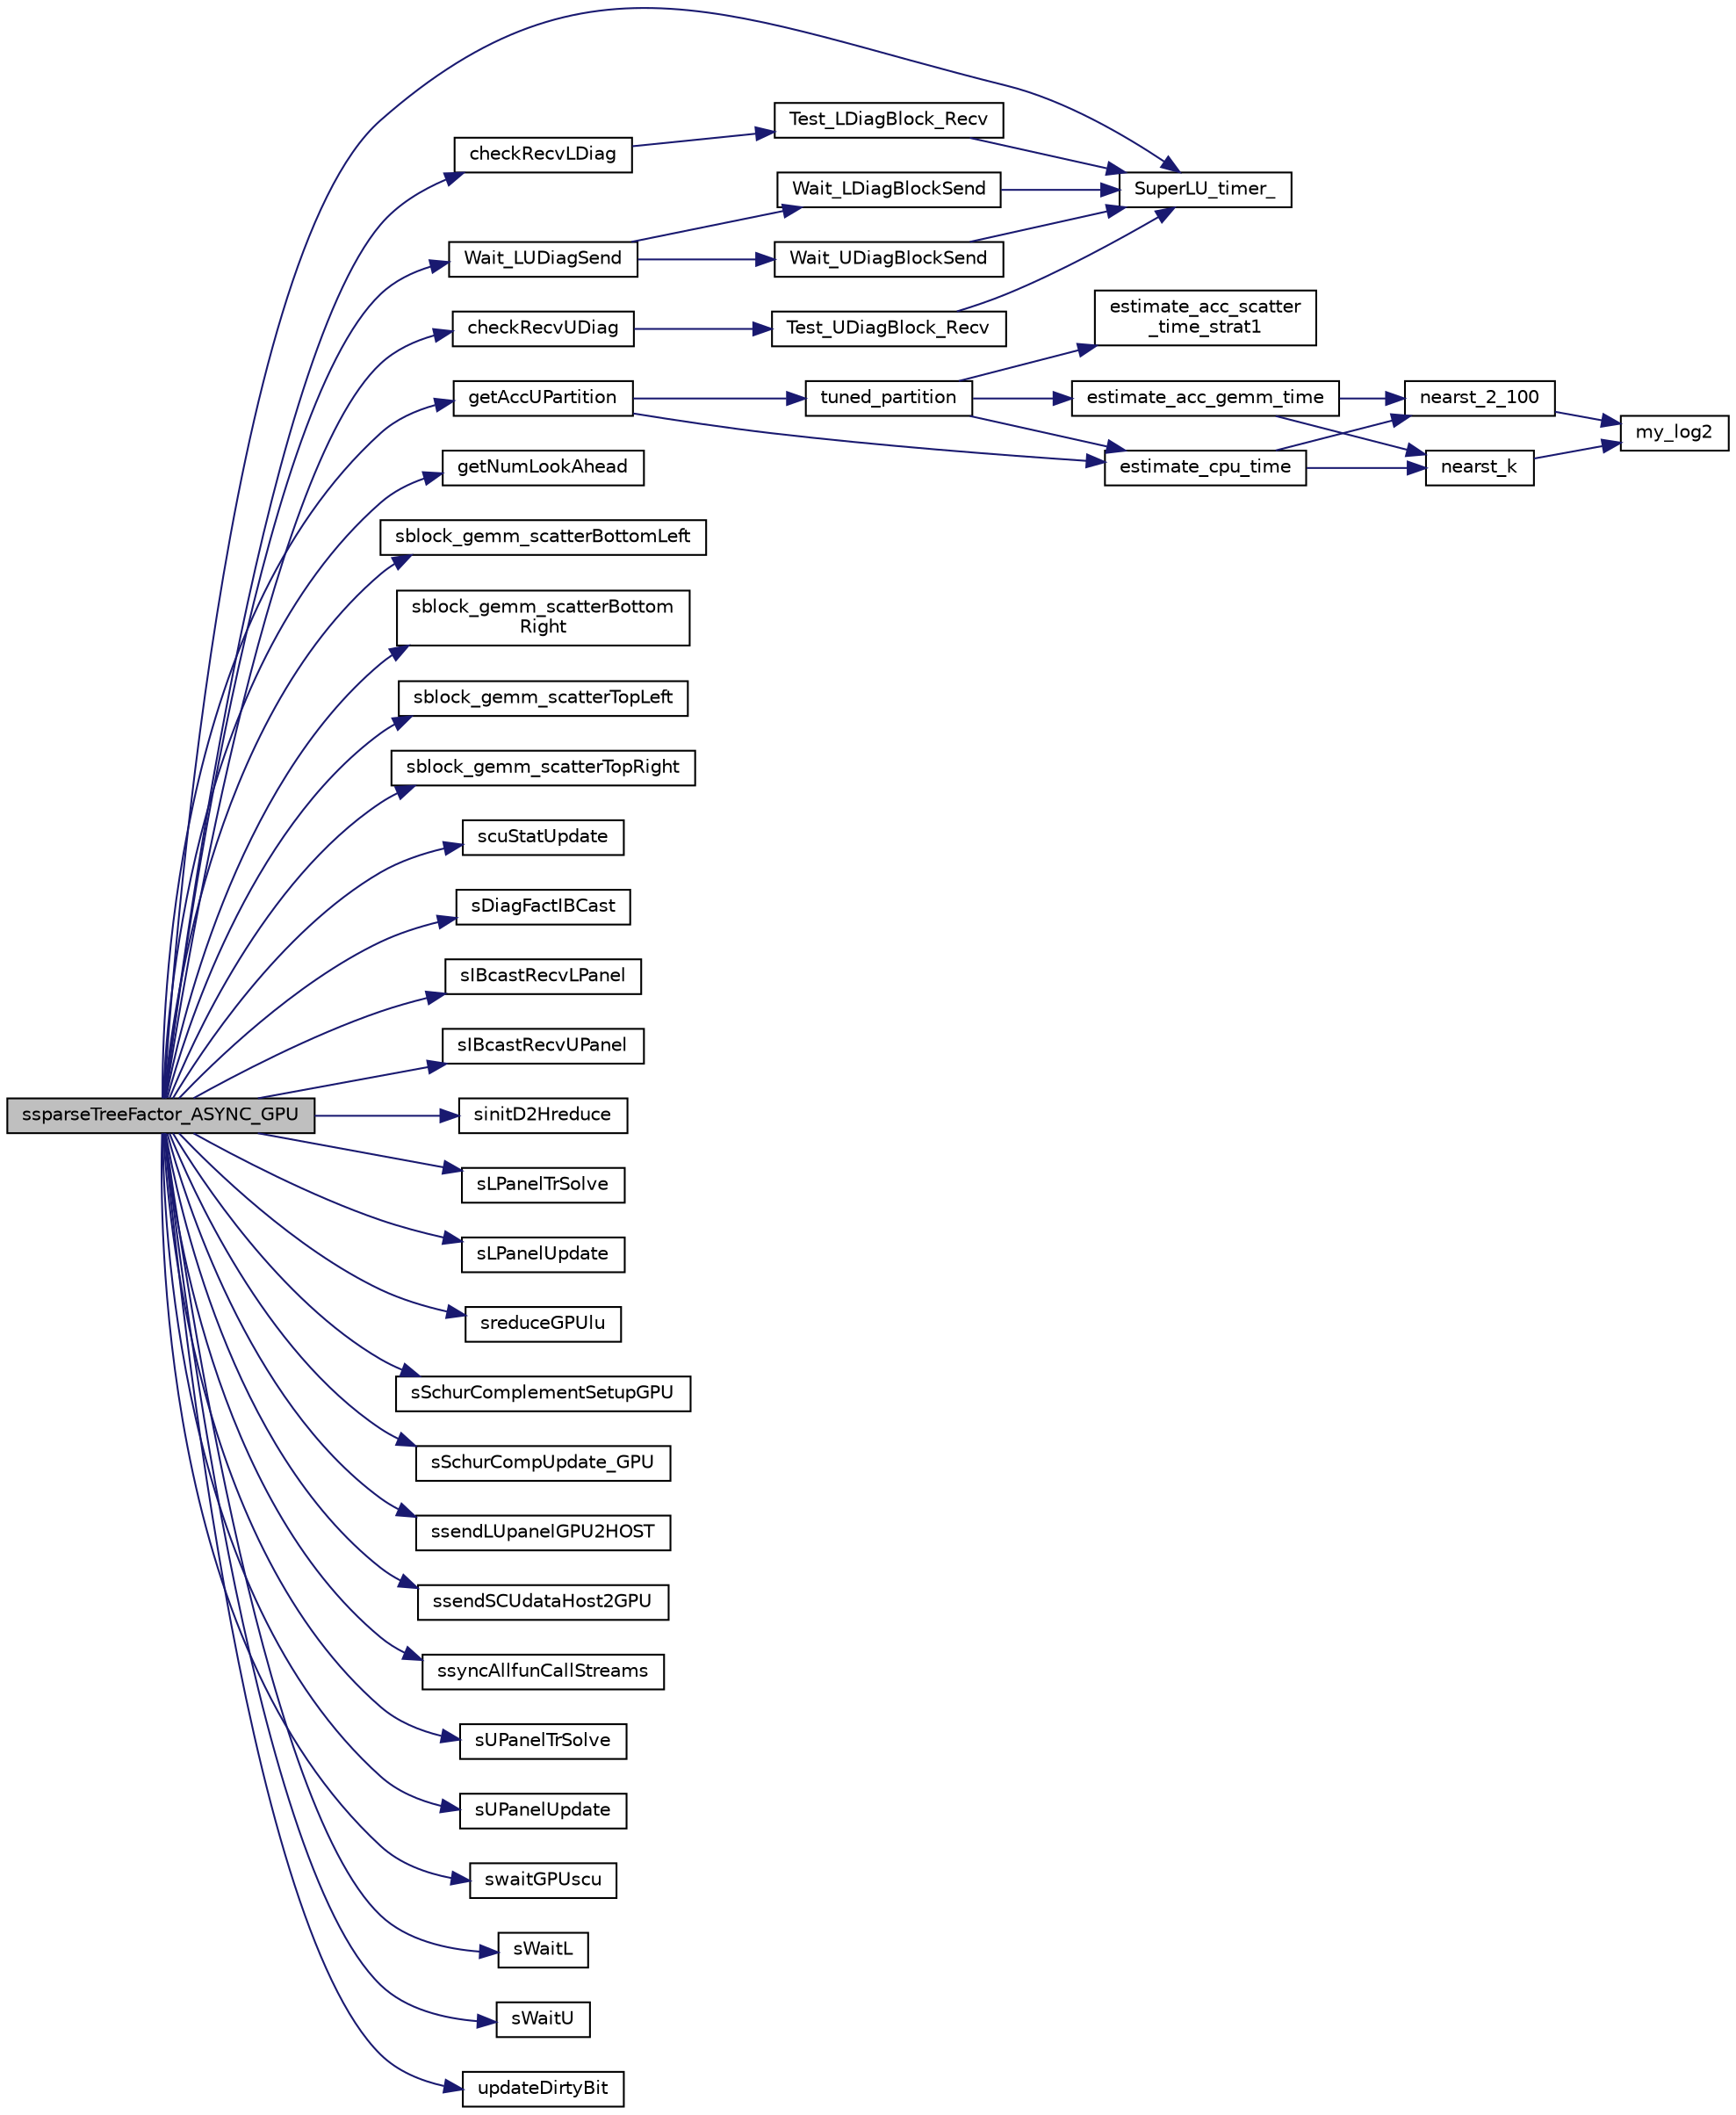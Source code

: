 digraph "ssparseTreeFactor_ASYNC_GPU"
{
 // LATEX_PDF_SIZE
  edge [fontname="Helvetica",fontsize="10",labelfontname="Helvetica",labelfontsize="10"];
  node [fontname="Helvetica",fontsize="10",shape=record];
  rankdir="LR";
  Node1 [label="ssparseTreeFactor_ASYNC_GPU",height=0.2,width=0.4,color="black", fillcolor="grey75", style="filled", fontcolor="black",tooltip=" "];
  Node1 -> Node2 [color="midnightblue",fontsize="10",style="solid",fontname="Helvetica"];
  Node2 [label="checkRecvLDiag",height=0.2,width=0.4,color="black", fillcolor="white", style="filled",URL="$superlu__ddefs_8h.html#ae1b1a992117ecdad50408ff53d2a9b32",tooltip=" "];
  Node2 -> Node3 [color="midnightblue",fontsize="10",style="solid",fontname="Helvetica"];
  Node3 [label="Test_LDiagBlock_Recv",height=0.2,width=0.4,color="black", fillcolor="white", style="filled",URL="$communication__aux_8c.html#aad4ce4028fdd1e2fec51eff789c56764",tooltip=" "];
  Node3 -> Node4 [color="midnightblue",fontsize="10",style="solid",fontname="Helvetica"];
  Node4 [label="SuperLU_timer_",height=0.2,width=0.4,color="black", fillcolor="white", style="filled",URL="$superlu__timer_8c.html#a0c6777573bbfe81917cd381e0090d355",tooltip=" "];
  Node1 -> Node5 [color="midnightblue",fontsize="10",style="solid",fontname="Helvetica"];
  Node5 [label="checkRecvUDiag",height=0.2,width=0.4,color="black", fillcolor="white", style="filled",URL="$superlu__ddefs_8h.html#a4cc7924463ff2c61e98183e82d4a2578",tooltip=" "];
  Node5 -> Node6 [color="midnightblue",fontsize="10",style="solid",fontname="Helvetica"];
  Node6 [label="Test_UDiagBlock_Recv",height=0.2,width=0.4,color="black", fillcolor="white", style="filled",URL="$communication__aux_8c.html#a98d3ea479e5565b51c93dc9b8196ddd0",tooltip=" "];
  Node6 -> Node4 [color="midnightblue",fontsize="10",style="solid",fontname="Helvetica"];
  Node1 -> Node7 [color="midnightblue",fontsize="10",style="solid",fontname="Helvetica"];
  Node7 [label="getAccUPartition",height=0.2,width=0.4,color="black", fillcolor="white", style="filled",URL="$treeFactorizationGPU_8c.html#a37f527417c781743ac1259ddc7b27b89",tooltip=" "];
  Node7 -> Node8 [color="midnightblue",fontsize="10",style="solid",fontname="Helvetica"];
  Node8 [label="estimate_cpu_time",height=0.2,width=0.4,color="black", fillcolor="white", style="filled",URL="$acc__aux_8c.html#a42269d6231c482b79011d002b477b750",tooltip=" "];
  Node8 -> Node9 [color="midnightblue",fontsize="10",style="solid",fontname="Helvetica"];
  Node9 [label="nearst_2_100",height=0.2,width=0.4,color="black", fillcolor="white", style="filled",URL="$acc__aux_8c.html#a9c8594bfab1d7ae3d0e48ba313fa7408",tooltip=" "];
  Node9 -> Node10 [color="midnightblue",fontsize="10",style="solid",fontname="Helvetica"];
  Node10 [label="my_log2",height=0.2,width=0.4,color="black", fillcolor="white", style="filled",URL="$acc__aux_8c.html#a110763c341da4524bdaf1c197b11287c",tooltip=" "];
  Node8 -> Node11 [color="midnightblue",fontsize="10",style="solid",fontname="Helvetica"];
  Node11 [label="nearst_k",height=0.2,width=0.4,color="black", fillcolor="white", style="filled",URL="$acc__aux_8c.html#acade49941875d93179660bfc1c55c003",tooltip=" "];
  Node11 -> Node10 [color="midnightblue",fontsize="10",style="solid",fontname="Helvetica"];
  Node7 -> Node12 [color="midnightblue",fontsize="10",style="solid",fontname="Helvetica"];
  Node12 [label="tuned_partition",height=0.2,width=0.4,color="black", fillcolor="white", style="filled",URL="$acc__aux_8c.html#a23ffa8bc814947ba5f02ef76879ef8de",tooltip=" "];
  Node12 -> Node13 [color="midnightblue",fontsize="10",style="solid",fontname="Helvetica"];
  Node13 [label="estimate_acc_gemm_time",height=0.2,width=0.4,color="black", fillcolor="white", style="filled",URL="$acc__aux_8c.html#afe8d1a18f44f49fdd6bd574550e6c828",tooltip=" "];
  Node13 -> Node9 [color="midnightblue",fontsize="10",style="solid",fontname="Helvetica"];
  Node13 -> Node11 [color="midnightblue",fontsize="10",style="solid",fontname="Helvetica"];
  Node12 -> Node14 [color="midnightblue",fontsize="10",style="solid",fontname="Helvetica"];
  Node14 [label="estimate_acc_scatter\l_time_strat1",height=0.2,width=0.4,color="black", fillcolor="white", style="filled",URL="$acc__aux_8c.html#a4c18f0c846606fc7a43c000bb107b650",tooltip=" "];
  Node12 -> Node8 [color="midnightblue",fontsize="10",style="solid",fontname="Helvetica"];
  Node1 -> Node15 [color="midnightblue",fontsize="10",style="solid",fontname="Helvetica"];
  Node15 [label="getNumLookAhead",height=0.2,width=0.4,color="black", fillcolor="white", style="filled",URL="$superlu__defs_8h.html#a7c7c25ad328cac2249ec07b230eb5529",tooltip=" "];
  Node1 -> Node16 [color="midnightblue",fontsize="10",style="solid",fontname="Helvetica"];
  Node16 [label="sblock_gemm_scatterBottomLeft",height=0.2,width=0.4,color="black", fillcolor="white", style="filled",URL="$superlu__sdefs_8h.html#aa4a030fc54efc2b0f870e6bb88d7b72b",tooltip=" "];
  Node1 -> Node17 [color="midnightblue",fontsize="10",style="solid",fontname="Helvetica"];
  Node17 [label="sblock_gemm_scatterBottom\lRight",height=0.2,width=0.4,color="black", fillcolor="white", style="filled",URL="$superlu__sdefs_8h.html#a501f6a6a06578194200a7ebae1c27bff",tooltip=" "];
  Node1 -> Node18 [color="midnightblue",fontsize="10",style="solid",fontname="Helvetica"];
  Node18 [label="sblock_gemm_scatterTopLeft",height=0.2,width=0.4,color="black", fillcolor="white", style="filled",URL="$superlu__sdefs_8h.html#a3f2bd8ee2c13bf05f7fa40a54b80d340",tooltip=" "];
  Node1 -> Node19 [color="midnightblue",fontsize="10",style="solid",fontname="Helvetica"];
  Node19 [label="sblock_gemm_scatterTopRight",height=0.2,width=0.4,color="black", fillcolor="white", style="filled",URL="$superlu__sdefs_8h.html#a56244f8e1e3c84cd90e1d17c19ac7e06",tooltip=" "];
  Node1 -> Node20 [color="midnightblue",fontsize="10",style="solid",fontname="Helvetica"];
  Node20 [label="scuStatUpdate",height=0.2,width=0.4,color="black", fillcolor="white", style="filled",URL="$sec__structs_8c.html#a23632b3331d8d29261d1e1a5c8be9eb1",tooltip=" "];
  Node1 -> Node21 [color="midnightblue",fontsize="10",style="solid",fontname="Helvetica"];
  Node21 [label="sDiagFactIBCast",height=0.2,width=0.4,color="black", fillcolor="white", style="filled",URL="$superlu__sdefs_8h.html#a2b98cc208f1a3f5dae2744e88da8e0fd",tooltip=" "];
  Node1 -> Node22 [color="midnightblue",fontsize="10",style="solid",fontname="Helvetica"];
  Node22 [label="sIBcastRecvLPanel",height=0.2,width=0.4,color="black", fillcolor="white", style="filled",URL="$superlu__sdefs_8h.html#af6e795a1cb316204da51ad4c2e287fac",tooltip=" "];
  Node1 -> Node23 [color="midnightblue",fontsize="10",style="solid",fontname="Helvetica"];
  Node23 [label="sIBcastRecvUPanel",height=0.2,width=0.4,color="black", fillcolor="white", style="filled",URL="$superlu__sdefs_8h.html#a3f6555a8411be8ca6f237775a87a4f95",tooltip=" "];
  Node1 -> Node24 [color="midnightblue",fontsize="10",style="solid",fontname="Helvetica"];
  Node24 [label="sinitD2Hreduce",height=0.2,width=0.4,color="black", fillcolor="white", style="filled",URL="$slustruct__gpu_8h.html#a861d630931a0cbb56e0fa1d4e7ea4047",tooltip=" "];
  Node1 -> Node25 [color="midnightblue",fontsize="10",style="solid",fontname="Helvetica"];
  Node25 [label="sLPanelTrSolve",height=0.2,width=0.4,color="black", fillcolor="white", style="filled",URL="$superlu__sdefs_8h.html#ae31e6d210e0a8f2f9ea29c9b446cd248",tooltip=" "];
  Node1 -> Node26 [color="midnightblue",fontsize="10",style="solid",fontname="Helvetica"];
  Node26 [label="sLPanelUpdate",height=0.2,width=0.4,color="black", fillcolor="white", style="filled",URL="$superlu__sdefs_8h.html#a7b029183554050d29bab032d246251e8",tooltip=" "];
  Node1 -> Node27 [color="midnightblue",fontsize="10",style="solid",fontname="Helvetica"];
  Node27 [label="sreduceGPUlu",height=0.2,width=0.4,color="black", fillcolor="white", style="filled",URL="$slustruct__gpu_8h.html#a0927cbd65a7972cf04a88ccef789b194",tooltip=" "];
  Node1 -> Node28 [color="midnightblue",fontsize="10",style="solid",fontname="Helvetica"];
  Node28 [label="sSchurComplementSetupGPU",height=0.2,width=0.4,color="black", fillcolor="white", style="filled",URL="$superlu__sdefs_8h.html#a9c19274599627468be714028b96561db",tooltip=" "];
  Node1 -> Node29 [color="midnightblue",fontsize="10",style="solid",fontname="Helvetica"];
  Node29 [label="sSchurCompUpdate_GPU",height=0.2,width=0.4,color="black", fillcolor="white", style="filled",URL="$slustruct__gpu_8h.html#a669b7f25a5b2d01f954ceac4dbec9a3f",tooltip=" "];
  Node1 -> Node30 [color="midnightblue",fontsize="10",style="solid",fontname="Helvetica"];
  Node30 [label="ssendLUpanelGPU2HOST",height=0.2,width=0.4,color="black", fillcolor="white", style="filled",URL="$slustruct__gpu_8h.html#a9fd09301d0d7e48991a5ef066ceb6fe6",tooltip=" "];
  Node1 -> Node31 [color="midnightblue",fontsize="10",style="solid",fontname="Helvetica"];
  Node31 [label="ssendSCUdataHost2GPU",height=0.2,width=0.4,color="black", fillcolor="white", style="filled",URL="$slustruct__gpu_8h.html#a5156594554c4e70f9b9c36ad620bbee8",tooltip=" "];
  Node1 -> Node32 [color="midnightblue",fontsize="10",style="solid",fontname="Helvetica"];
  Node32 [label="ssyncAllfunCallStreams",height=0.2,width=0.4,color="black", fillcolor="white", style="filled",URL="$slustruct__gpu_8h.html#ace6cbf78dd2d3fc1de79b793ed504a74",tooltip=" "];
  Node1 -> Node33 [color="midnightblue",fontsize="10",style="solid",fontname="Helvetica"];
  Node33 [label="sUPanelTrSolve",height=0.2,width=0.4,color="black", fillcolor="white", style="filled",URL="$superlu__sdefs_8h.html#a90f5fd7dbe8bfffdef182c26a371853b",tooltip=" "];
  Node1 -> Node34 [color="midnightblue",fontsize="10",style="solid",fontname="Helvetica"];
  Node34 [label="sUPanelUpdate",height=0.2,width=0.4,color="black", fillcolor="white", style="filled",URL="$superlu__sdefs_8h.html#a7c0ef29f86ed22a3e47d2b887b1f94d8",tooltip=" "];
  Node1 -> Node4 [color="midnightblue",fontsize="10",style="solid",fontname="Helvetica"];
  Node1 -> Node35 [color="midnightblue",fontsize="10",style="solid",fontname="Helvetica"];
  Node35 [label="swaitGPUscu",height=0.2,width=0.4,color="black", fillcolor="white", style="filled",URL="$slustruct__gpu_8h.html#a43f0bf131dadea66050cb02f015ba6a8",tooltip=" "];
  Node1 -> Node36 [color="midnightblue",fontsize="10",style="solid",fontname="Helvetica"];
  Node36 [label="sWaitL",height=0.2,width=0.4,color="black", fillcolor="white", style="filled",URL="$superlu__sdefs_8h.html#ae561ac9bf05b88de26bb38fdb3dd37e8",tooltip=" "];
  Node1 -> Node37 [color="midnightblue",fontsize="10",style="solid",fontname="Helvetica"];
  Node37 [label="sWaitU",height=0.2,width=0.4,color="black", fillcolor="white", style="filled",URL="$superlu__sdefs_8h.html#ae6841fd6a027934617370a498f853467",tooltip=" "];
  Node1 -> Node38 [color="midnightblue",fontsize="10",style="solid",fontname="Helvetica"];
  Node38 [label="updateDirtyBit",height=0.2,width=0.4,color="black", fillcolor="white", style="filled",URL="$sec__structs_8c.html#a0cc98c0f2c6034d087db99b2f2671b51",tooltip=" "];
  Node1 -> Node39 [color="midnightblue",fontsize="10",style="solid",fontname="Helvetica"];
  Node39 [label="Wait_LUDiagSend",height=0.2,width=0.4,color="black", fillcolor="white", style="filled",URL="$communication__aux_8c.html#a70158679171b58d1962e40f23ad2e087",tooltip=" "];
  Node39 -> Node40 [color="midnightblue",fontsize="10",style="solid",fontname="Helvetica"];
  Node40 [label="Wait_LDiagBlockSend",height=0.2,width=0.4,color="black", fillcolor="white", style="filled",URL="$communication__aux_8c.html#a7b494aaa8eda0efcd9b0b7191ab8d23f",tooltip=" "];
  Node40 -> Node4 [color="midnightblue",fontsize="10",style="solid",fontname="Helvetica"];
  Node39 -> Node41 [color="midnightblue",fontsize="10",style="solid",fontname="Helvetica"];
  Node41 [label="Wait_UDiagBlockSend",height=0.2,width=0.4,color="black", fillcolor="white", style="filled",URL="$communication__aux_8c.html#a6446fd907f1c2546bff67f5a0f9da377",tooltip=" "];
  Node41 -> Node4 [color="midnightblue",fontsize="10",style="solid",fontname="Helvetica"];
}
